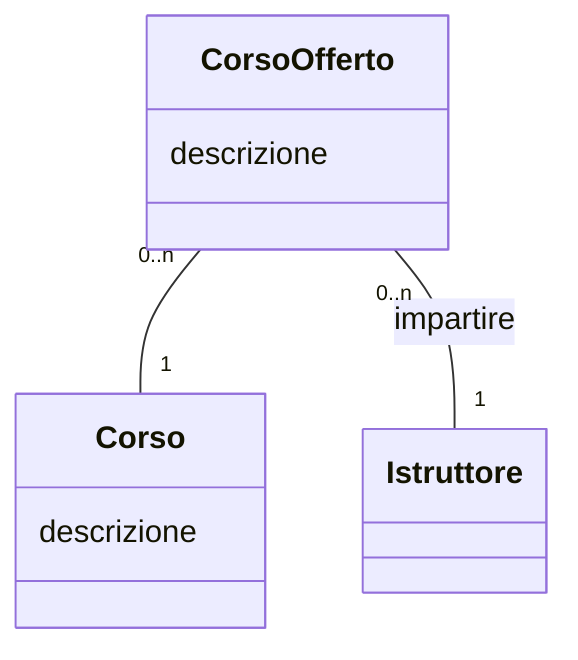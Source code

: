 classDiagram
 class CorsoOfferto {
  descrizione
 }
 class Corso {
  descrizione
 }

 CorsoOfferto "0..n" -- "1" Corso
 CorsoOfferto "0..n" -- "1" Istruttore : impartire